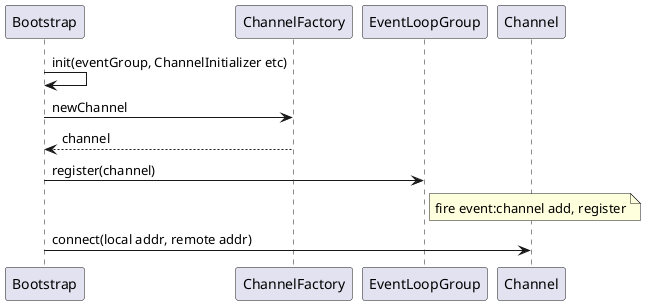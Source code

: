 @startuml
Bootstrap -> Bootstrap:init(eventGroup, ChannelInitializer etc)
Bootstrap -> ChannelFactory: newChannel
Bootstrap <-- ChannelFactory: channel
Bootstrap -> EventLoopGroup: register(channel)
note right of EventLoopGroup
  fire event:channel add, register
end note
Bootstrap -> Channel: connect(local addr, remote addr)
@enduml